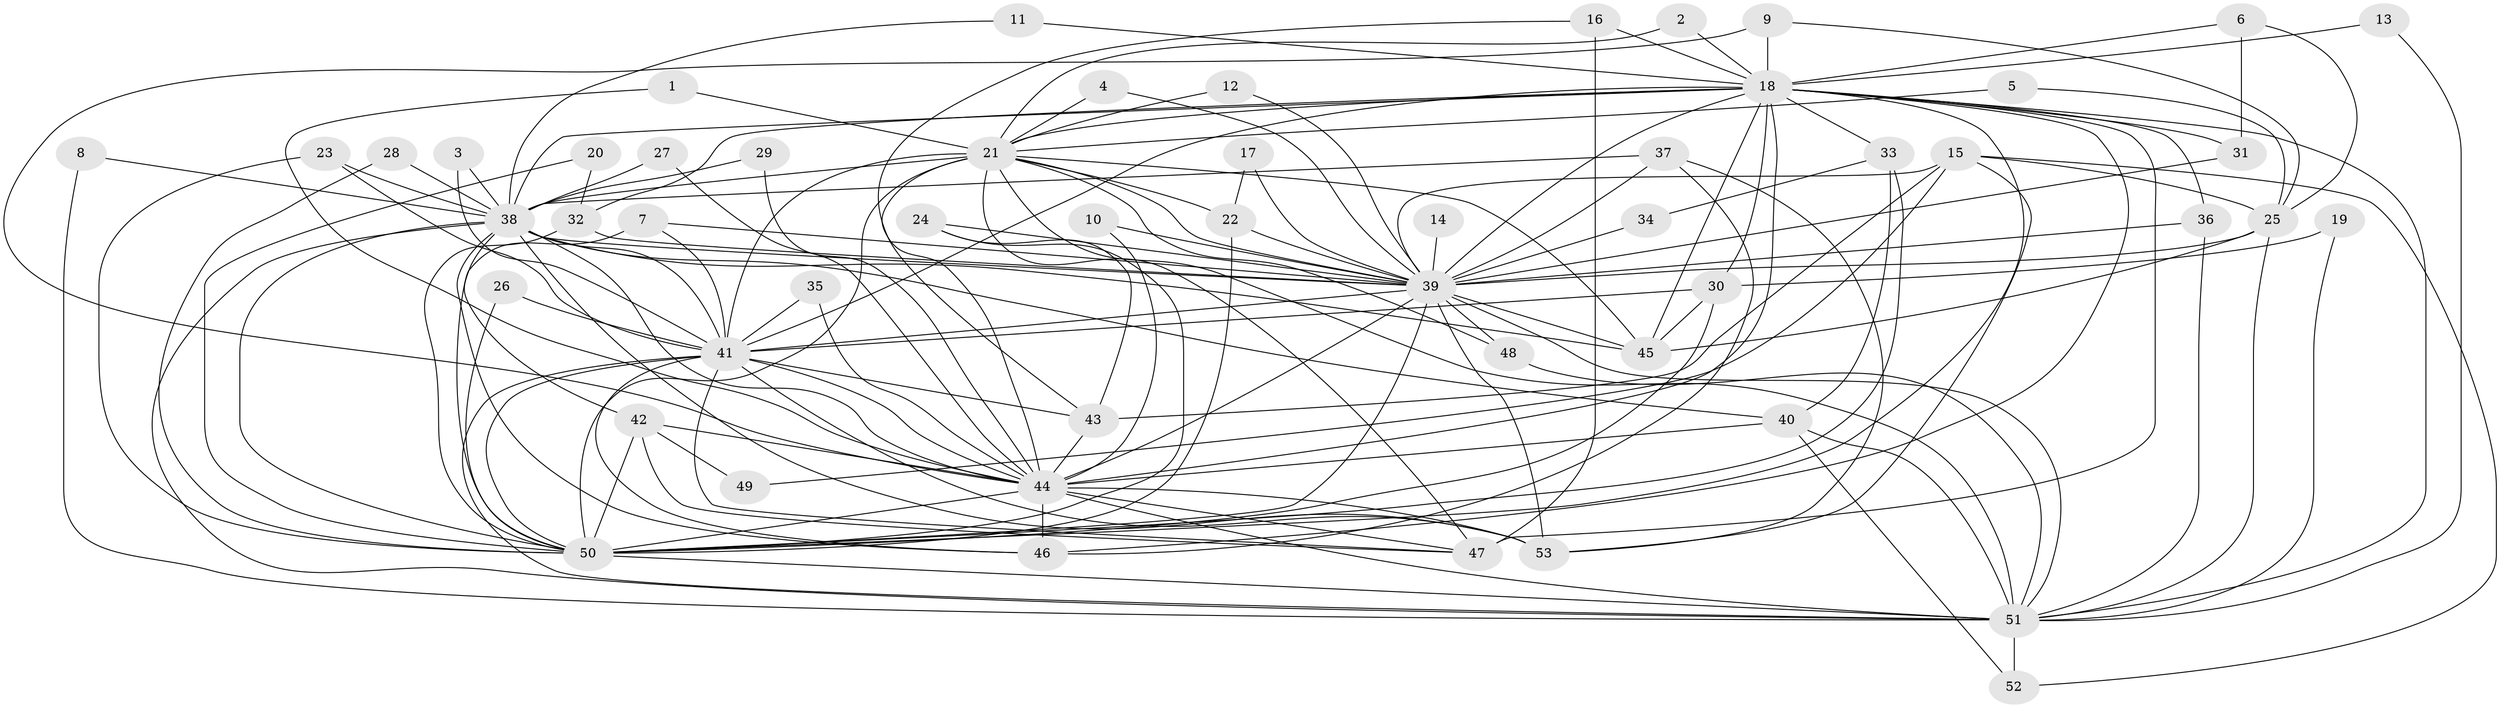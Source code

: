 // original degree distribution, {23: 0.018867924528301886, 25: 0.009433962264150943, 13: 0.018867924528301886, 34: 0.009433962264150943, 24: 0.009433962264150943, 19: 0.018867924528301886, 17: 0.009433962264150943, 2: 0.5283018867924528, 3: 0.20754716981132076, 8: 0.009433962264150943, 5: 0.04716981132075472, 6: 0.009433962264150943, 4: 0.09433962264150944, 7: 0.009433962264150943}
// Generated by graph-tools (version 1.1) at 2025/49/03/09/25 03:49:33]
// undirected, 53 vertices, 147 edges
graph export_dot {
graph [start="1"]
  node [color=gray90,style=filled];
  1;
  2;
  3;
  4;
  5;
  6;
  7;
  8;
  9;
  10;
  11;
  12;
  13;
  14;
  15;
  16;
  17;
  18;
  19;
  20;
  21;
  22;
  23;
  24;
  25;
  26;
  27;
  28;
  29;
  30;
  31;
  32;
  33;
  34;
  35;
  36;
  37;
  38;
  39;
  40;
  41;
  42;
  43;
  44;
  45;
  46;
  47;
  48;
  49;
  50;
  51;
  52;
  53;
  1 -- 21 [weight=1.0];
  1 -- 44 [weight=1.0];
  2 -- 18 [weight=1.0];
  2 -- 21 [weight=1.0];
  3 -- 38 [weight=1.0];
  3 -- 41 [weight=1.0];
  4 -- 21 [weight=1.0];
  4 -- 39 [weight=1.0];
  5 -- 21 [weight=1.0];
  5 -- 25 [weight=1.0];
  6 -- 18 [weight=1.0];
  6 -- 25 [weight=1.0];
  6 -- 31 [weight=1.0];
  7 -- 39 [weight=1.0];
  7 -- 41 [weight=1.0];
  7 -- 50 [weight=1.0];
  8 -- 38 [weight=1.0];
  8 -- 51 [weight=1.0];
  9 -- 18 [weight=1.0];
  9 -- 25 [weight=1.0];
  9 -- 44 [weight=1.0];
  10 -- 39 [weight=1.0];
  10 -- 44 [weight=1.0];
  11 -- 18 [weight=1.0];
  11 -- 38 [weight=1.0];
  12 -- 21 [weight=1.0];
  12 -- 39 [weight=1.0];
  13 -- 18 [weight=1.0];
  13 -- 51 [weight=1.0];
  14 -- 39 [weight=1.0];
  15 -- 25 [weight=1.0];
  15 -- 39 [weight=2.0];
  15 -- 43 [weight=1.0];
  15 -- 49 [weight=1.0];
  15 -- 52 [weight=1.0];
  15 -- 53 [weight=1.0];
  16 -- 18 [weight=1.0];
  16 -- 43 [weight=1.0];
  16 -- 47 [weight=1.0];
  17 -- 22 [weight=1.0];
  17 -- 39 [weight=1.0];
  18 -- 21 [weight=2.0];
  18 -- 30 [weight=1.0];
  18 -- 31 [weight=1.0];
  18 -- 32 [weight=1.0];
  18 -- 33 [weight=1.0];
  18 -- 36 [weight=1.0];
  18 -- 38 [weight=4.0];
  18 -- 39 [weight=3.0];
  18 -- 41 [weight=2.0];
  18 -- 44 [weight=2.0];
  18 -- 45 [weight=1.0];
  18 -- 46 [weight=1.0];
  18 -- 47 [weight=3.0];
  18 -- 50 [weight=3.0];
  18 -- 51 [weight=2.0];
  19 -- 30 [weight=1.0];
  19 -- 51 [weight=1.0];
  20 -- 32 [weight=1.0];
  20 -- 50 [weight=1.0];
  21 -- 22 [weight=1.0];
  21 -- 38 [weight=2.0];
  21 -- 39 [weight=1.0];
  21 -- 41 [weight=1.0];
  21 -- 44 [weight=1.0];
  21 -- 45 [weight=1.0];
  21 -- 47 [weight=1.0];
  21 -- 48 [weight=1.0];
  21 -- 50 [weight=1.0];
  21 -- 51 [weight=2.0];
  22 -- 39 [weight=1.0];
  22 -- 50 [weight=1.0];
  23 -- 38 [weight=1.0];
  23 -- 41 [weight=1.0];
  23 -- 50 [weight=1.0];
  24 -- 39 [weight=1.0];
  24 -- 43 [weight=1.0];
  24 -- 50 [weight=1.0];
  25 -- 39 [weight=2.0];
  25 -- 45 [weight=1.0];
  25 -- 51 [weight=1.0];
  26 -- 41 [weight=1.0];
  26 -- 50 [weight=1.0];
  27 -- 38 [weight=2.0];
  27 -- 44 [weight=1.0];
  28 -- 38 [weight=1.0];
  28 -- 50 [weight=1.0];
  29 -- 38 [weight=1.0];
  29 -- 44 [weight=1.0];
  30 -- 41 [weight=1.0];
  30 -- 45 [weight=1.0];
  30 -- 50 [weight=1.0];
  31 -- 39 [weight=1.0];
  32 -- 39 [weight=1.0];
  32 -- 50 [weight=1.0];
  33 -- 34 [weight=1.0];
  33 -- 40 [weight=1.0];
  33 -- 50 [weight=1.0];
  34 -- 39 [weight=1.0];
  35 -- 41 [weight=1.0];
  35 -- 44 [weight=1.0];
  36 -- 39 [weight=1.0];
  36 -- 51 [weight=1.0];
  37 -- 38 [weight=1.0];
  37 -- 39 [weight=1.0];
  37 -- 46 [weight=1.0];
  37 -- 53 [weight=1.0];
  38 -- 39 [weight=2.0];
  38 -- 40 [weight=2.0];
  38 -- 41 [weight=3.0];
  38 -- 42 [weight=1.0];
  38 -- 44 [weight=2.0];
  38 -- 45 [weight=1.0];
  38 -- 46 [weight=1.0];
  38 -- 50 [weight=2.0];
  38 -- 51 [weight=2.0];
  38 -- 53 [weight=1.0];
  39 -- 41 [weight=1.0];
  39 -- 44 [weight=1.0];
  39 -- 45 [weight=2.0];
  39 -- 48 [weight=1.0];
  39 -- 50 [weight=1.0];
  39 -- 51 [weight=2.0];
  39 -- 53 [weight=1.0];
  40 -- 44 [weight=2.0];
  40 -- 51 [weight=1.0];
  40 -- 52 [weight=1.0];
  41 -- 43 [weight=1.0];
  41 -- 44 [weight=1.0];
  41 -- 46 [weight=1.0];
  41 -- 47 [weight=1.0];
  41 -- 50 [weight=2.0];
  41 -- 51 [weight=1.0];
  41 -- 53 [weight=1.0];
  42 -- 44 [weight=2.0];
  42 -- 47 [weight=1.0];
  42 -- 49 [weight=1.0];
  42 -- 50 [weight=1.0];
  43 -- 44 [weight=2.0];
  44 -- 46 [weight=1.0];
  44 -- 47 [weight=1.0];
  44 -- 50 [weight=1.0];
  44 -- 51 [weight=1.0];
  44 -- 53 [weight=1.0];
  48 -- 51 [weight=1.0];
  50 -- 51 [weight=2.0];
  51 -- 52 [weight=1.0];
}
